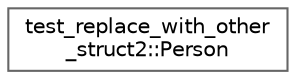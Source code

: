 digraph "类继承关系图"
{
 // LATEX_PDF_SIZE
  bgcolor="transparent";
  edge [fontname=Helvetica,fontsize=10,labelfontname=Helvetica,labelfontsize=10];
  node [fontname=Helvetica,fontsize=10,shape=box,height=0.2,width=0.4];
  rankdir="LR";
  Node0 [id="Node000000",label="test_replace_with_other\l_struct2::Person",height=0.2,width=0.4,color="grey40", fillcolor="white", style="filled",URL="$structtest__replace__with__other__struct2_1_1_person.html",tooltip=" "];
}
